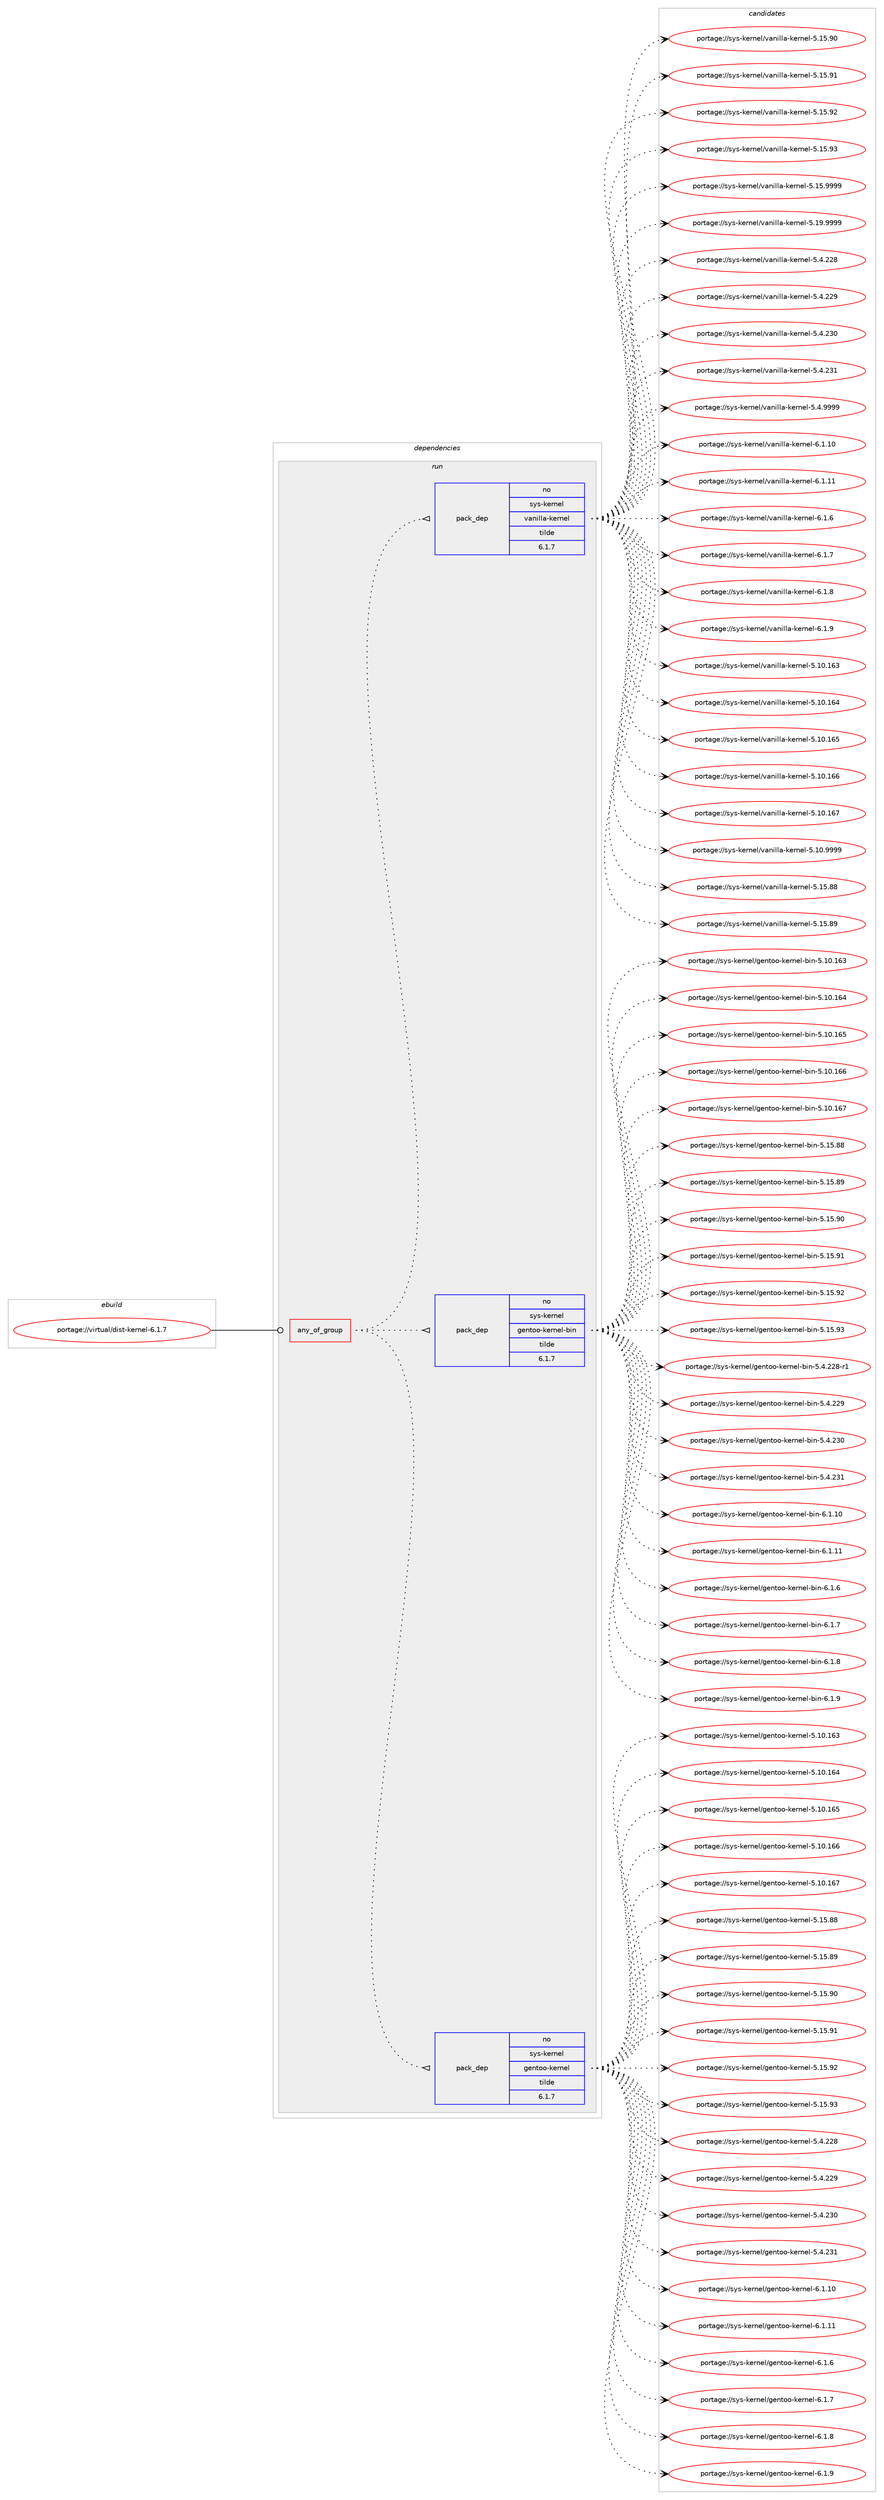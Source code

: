 digraph prolog {

# *************
# Graph options
# *************

newrank=true;
concentrate=true;
compound=true;
graph [rankdir=LR,fontname=Helvetica,fontsize=10,ranksep=1.5];#, ranksep=2.5, nodesep=0.2];
edge  [arrowhead=vee];
node  [fontname=Helvetica,fontsize=10];

# **********
# The ebuild
# **********

subgraph cluster_leftcol {
color=gray;
rank=same;
label=<<i>ebuild</i>>;
id [label="portage://virtual/dist-kernel-6.1.7", color=red, width=4, href="../virtual/dist-kernel-6.1.7.svg"];
}

# ****************
# The dependencies
# ****************

subgraph cluster_midcol {
color=gray;
label=<<i>dependencies</i>>;
subgraph cluster_compile {
fillcolor="#eeeeee";
style=filled;
label=<<i>compile</i>>;
}
subgraph cluster_compileandrun {
fillcolor="#eeeeee";
style=filled;
label=<<i>compile and run</i>>;
}
subgraph cluster_run {
fillcolor="#eeeeee";
style=filled;
label=<<i>run</i>>;
subgraph any7 {
dependency106 [label=<<TABLE BORDER="0" CELLBORDER="1" CELLSPACING="0" CELLPADDING="4"><TR><TD CELLPADDING="10">any_of_group</TD></TR></TABLE>>, shape=none, color=red];subgraph pack68 {
dependency107 [label=<<TABLE BORDER="0" CELLBORDER="1" CELLSPACING="0" CELLPADDING="4" WIDTH="220"><TR><TD ROWSPAN="6" CELLPADDING="30">pack_dep</TD></TR><TR><TD WIDTH="110">no</TD></TR><TR><TD>sys-kernel</TD></TR><TR><TD>gentoo-kernel</TD></TR><TR><TD>tilde</TD></TR><TR><TD>6.1.7</TD></TR></TABLE>>, shape=none, color=blue];
}
dependency106:e -> dependency107:w [weight=20,style="dotted",arrowhead="oinv"];
subgraph pack69 {
dependency108 [label=<<TABLE BORDER="0" CELLBORDER="1" CELLSPACING="0" CELLPADDING="4" WIDTH="220"><TR><TD ROWSPAN="6" CELLPADDING="30">pack_dep</TD></TR><TR><TD WIDTH="110">no</TD></TR><TR><TD>sys-kernel</TD></TR><TR><TD>gentoo-kernel-bin</TD></TR><TR><TD>tilde</TD></TR><TR><TD>6.1.7</TD></TR></TABLE>>, shape=none, color=blue];
}
dependency106:e -> dependency108:w [weight=20,style="dotted",arrowhead="oinv"];
subgraph pack70 {
dependency109 [label=<<TABLE BORDER="0" CELLBORDER="1" CELLSPACING="0" CELLPADDING="4" WIDTH="220"><TR><TD ROWSPAN="6" CELLPADDING="30">pack_dep</TD></TR><TR><TD WIDTH="110">no</TD></TR><TR><TD>sys-kernel</TD></TR><TR><TD>vanilla-kernel</TD></TR><TR><TD>tilde</TD></TR><TR><TD>6.1.7</TD></TR></TABLE>>, shape=none, color=blue];
}
dependency106:e -> dependency109:w [weight=20,style="dotted",arrowhead="oinv"];
}
id:e -> dependency106:w [weight=20,style="solid",arrowhead="odot"];
}
}

# **************
# The candidates
# **************

subgraph cluster_choices {
rank=same;
color=gray;
label=<<i>candidates</i>>;

subgraph choice68 {
color=black;
nodesep=1;
choice115121115451071011141101011084710310111011611111145107101114110101108455346494846495451 [label="portage://sys-kernel/gentoo-kernel-5.10.163", color=red, width=4,href="../sys-kernel/gentoo-kernel-5.10.163.svg"];
choice115121115451071011141101011084710310111011611111145107101114110101108455346494846495452 [label="portage://sys-kernel/gentoo-kernel-5.10.164", color=red, width=4,href="../sys-kernel/gentoo-kernel-5.10.164.svg"];
choice115121115451071011141101011084710310111011611111145107101114110101108455346494846495453 [label="portage://sys-kernel/gentoo-kernel-5.10.165", color=red, width=4,href="../sys-kernel/gentoo-kernel-5.10.165.svg"];
choice115121115451071011141101011084710310111011611111145107101114110101108455346494846495454 [label="portage://sys-kernel/gentoo-kernel-5.10.166", color=red, width=4,href="../sys-kernel/gentoo-kernel-5.10.166.svg"];
choice115121115451071011141101011084710310111011611111145107101114110101108455346494846495455 [label="portage://sys-kernel/gentoo-kernel-5.10.167", color=red, width=4,href="../sys-kernel/gentoo-kernel-5.10.167.svg"];
choice1151211154510710111411010110847103101110116111111451071011141101011084553464953465656 [label="portage://sys-kernel/gentoo-kernel-5.15.88", color=red, width=4,href="../sys-kernel/gentoo-kernel-5.15.88.svg"];
choice1151211154510710111411010110847103101110116111111451071011141101011084553464953465657 [label="portage://sys-kernel/gentoo-kernel-5.15.89", color=red, width=4,href="../sys-kernel/gentoo-kernel-5.15.89.svg"];
choice1151211154510710111411010110847103101110116111111451071011141101011084553464953465748 [label="portage://sys-kernel/gentoo-kernel-5.15.90", color=red, width=4,href="../sys-kernel/gentoo-kernel-5.15.90.svg"];
choice1151211154510710111411010110847103101110116111111451071011141101011084553464953465749 [label="portage://sys-kernel/gentoo-kernel-5.15.91", color=red, width=4,href="../sys-kernel/gentoo-kernel-5.15.91.svg"];
choice1151211154510710111411010110847103101110116111111451071011141101011084553464953465750 [label="portage://sys-kernel/gentoo-kernel-5.15.92", color=red, width=4,href="../sys-kernel/gentoo-kernel-5.15.92.svg"];
choice1151211154510710111411010110847103101110116111111451071011141101011084553464953465751 [label="portage://sys-kernel/gentoo-kernel-5.15.93", color=red, width=4,href="../sys-kernel/gentoo-kernel-5.15.93.svg"];
choice1151211154510710111411010110847103101110116111111451071011141101011084553465246505056 [label="portage://sys-kernel/gentoo-kernel-5.4.228", color=red, width=4,href="../sys-kernel/gentoo-kernel-5.4.228.svg"];
choice1151211154510710111411010110847103101110116111111451071011141101011084553465246505057 [label="portage://sys-kernel/gentoo-kernel-5.4.229", color=red, width=4,href="../sys-kernel/gentoo-kernel-5.4.229.svg"];
choice1151211154510710111411010110847103101110116111111451071011141101011084553465246505148 [label="portage://sys-kernel/gentoo-kernel-5.4.230", color=red, width=4,href="../sys-kernel/gentoo-kernel-5.4.230.svg"];
choice1151211154510710111411010110847103101110116111111451071011141101011084553465246505149 [label="portage://sys-kernel/gentoo-kernel-5.4.231", color=red, width=4,href="../sys-kernel/gentoo-kernel-5.4.231.svg"];
choice11512111545107101114110101108471031011101161111114510710111411010110845544649464948 [label="portage://sys-kernel/gentoo-kernel-6.1.10", color=red, width=4,href="../sys-kernel/gentoo-kernel-6.1.10.svg"];
choice11512111545107101114110101108471031011101161111114510710111411010110845544649464949 [label="portage://sys-kernel/gentoo-kernel-6.1.11", color=red, width=4,href="../sys-kernel/gentoo-kernel-6.1.11.svg"];
choice115121115451071011141101011084710310111011611111145107101114110101108455446494654 [label="portage://sys-kernel/gentoo-kernel-6.1.6", color=red, width=4,href="../sys-kernel/gentoo-kernel-6.1.6.svg"];
choice115121115451071011141101011084710310111011611111145107101114110101108455446494655 [label="portage://sys-kernel/gentoo-kernel-6.1.7", color=red, width=4,href="../sys-kernel/gentoo-kernel-6.1.7.svg"];
choice115121115451071011141101011084710310111011611111145107101114110101108455446494656 [label="portage://sys-kernel/gentoo-kernel-6.1.8", color=red, width=4,href="../sys-kernel/gentoo-kernel-6.1.8.svg"];
choice115121115451071011141101011084710310111011611111145107101114110101108455446494657 [label="portage://sys-kernel/gentoo-kernel-6.1.9", color=red, width=4,href="../sys-kernel/gentoo-kernel-6.1.9.svg"];
dependency107:e -> choice115121115451071011141101011084710310111011611111145107101114110101108455346494846495451:w [style=dotted,weight="100"];
dependency107:e -> choice115121115451071011141101011084710310111011611111145107101114110101108455346494846495452:w [style=dotted,weight="100"];
dependency107:e -> choice115121115451071011141101011084710310111011611111145107101114110101108455346494846495453:w [style=dotted,weight="100"];
dependency107:e -> choice115121115451071011141101011084710310111011611111145107101114110101108455346494846495454:w [style=dotted,weight="100"];
dependency107:e -> choice115121115451071011141101011084710310111011611111145107101114110101108455346494846495455:w [style=dotted,weight="100"];
dependency107:e -> choice1151211154510710111411010110847103101110116111111451071011141101011084553464953465656:w [style=dotted,weight="100"];
dependency107:e -> choice1151211154510710111411010110847103101110116111111451071011141101011084553464953465657:w [style=dotted,weight="100"];
dependency107:e -> choice1151211154510710111411010110847103101110116111111451071011141101011084553464953465748:w [style=dotted,weight="100"];
dependency107:e -> choice1151211154510710111411010110847103101110116111111451071011141101011084553464953465749:w [style=dotted,weight="100"];
dependency107:e -> choice1151211154510710111411010110847103101110116111111451071011141101011084553464953465750:w [style=dotted,weight="100"];
dependency107:e -> choice1151211154510710111411010110847103101110116111111451071011141101011084553464953465751:w [style=dotted,weight="100"];
dependency107:e -> choice1151211154510710111411010110847103101110116111111451071011141101011084553465246505056:w [style=dotted,weight="100"];
dependency107:e -> choice1151211154510710111411010110847103101110116111111451071011141101011084553465246505057:w [style=dotted,weight="100"];
dependency107:e -> choice1151211154510710111411010110847103101110116111111451071011141101011084553465246505148:w [style=dotted,weight="100"];
dependency107:e -> choice1151211154510710111411010110847103101110116111111451071011141101011084553465246505149:w [style=dotted,weight="100"];
dependency107:e -> choice11512111545107101114110101108471031011101161111114510710111411010110845544649464948:w [style=dotted,weight="100"];
dependency107:e -> choice11512111545107101114110101108471031011101161111114510710111411010110845544649464949:w [style=dotted,weight="100"];
dependency107:e -> choice115121115451071011141101011084710310111011611111145107101114110101108455446494654:w [style=dotted,weight="100"];
dependency107:e -> choice115121115451071011141101011084710310111011611111145107101114110101108455446494655:w [style=dotted,weight="100"];
dependency107:e -> choice115121115451071011141101011084710310111011611111145107101114110101108455446494656:w [style=dotted,weight="100"];
dependency107:e -> choice115121115451071011141101011084710310111011611111145107101114110101108455446494657:w [style=dotted,weight="100"];
}
subgraph choice69 {
color=black;
nodesep=1;
choice1151211154510710111411010110847103101110116111111451071011141101011084598105110455346494846495451 [label="portage://sys-kernel/gentoo-kernel-bin-5.10.163", color=red, width=4,href="../sys-kernel/gentoo-kernel-bin-5.10.163.svg"];
choice1151211154510710111411010110847103101110116111111451071011141101011084598105110455346494846495452 [label="portage://sys-kernel/gentoo-kernel-bin-5.10.164", color=red, width=4,href="../sys-kernel/gentoo-kernel-bin-5.10.164.svg"];
choice1151211154510710111411010110847103101110116111111451071011141101011084598105110455346494846495453 [label="portage://sys-kernel/gentoo-kernel-bin-5.10.165", color=red, width=4,href="../sys-kernel/gentoo-kernel-bin-5.10.165.svg"];
choice1151211154510710111411010110847103101110116111111451071011141101011084598105110455346494846495454 [label="portage://sys-kernel/gentoo-kernel-bin-5.10.166", color=red, width=4,href="../sys-kernel/gentoo-kernel-bin-5.10.166.svg"];
choice1151211154510710111411010110847103101110116111111451071011141101011084598105110455346494846495455 [label="portage://sys-kernel/gentoo-kernel-bin-5.10.167", color=red, width=4,href="../sys-kernel/gentoo-kernel-bin-5.10.167.svg"];
choice11512111545107101114110101108471031011101161111114510710111411010110845981051104553464953465656 [label="portage://sys-kernel/gentoo-kernel-bin-5.15.88", color=red, width=4,href="../sys-kernel/gentoo-kernel-bin-5.15.88.svg"];
choice11512111545107101114110101108471031011101161111114510710111411010110845981051104553464953465657 [label="portage://sys-kernel/gentoo-kernel-bin-5.15.89", color=red, width=4,href="../sys-kernel/gentoo-kernel-bin-5.15.89.svg"];
choice11512111545107101114110101108471031011101161111114510710111411010110845981051104553464953465748 [label="portage://sys-kernel/gentoo-kernel-bin-5.15.90", color=red, width=4,href="../sys-kernel/gentoo-kernel-bin-5.15.90.svg"];
choice11512111545107101114110101108471031011101161111114510710111411010110845981051104553464953465749 [label="portage://sys-kernel/gentoo-kernel-bin-5.15.91", color=red, width=4,href="../sys-kernel/gentoo-kernel-bin-5.15.91.svg"];
choice11512111545107101114110101108471031011101161111114510710111411010110845981051104553464953465750 [label="portage://sys-kernel/gentoo-kernel-bin-5.15.92", color=red, width=4,href="../sys-kernel/gentoo-kernel-bin-5.15.92.svg"];
choice11512111545107101114110101108471031011101161111114510710111411010110845981051104553464953465751 [label="portage://sys-kernel/gentoo-kernel-bin-5.15.93", color=red, width=4,href="../sys-kernel/gentoo-kernel-bin-5.15.93.svg"];
choice115121115451071011141101011084710310111011611111145107101114110101108459810511045534652465050564511449 [label="portage://sys-kernel/gentoo-kernel-bin-5.4.228-r1", color=red, width=4,href="../sys-kernel/gentoo-kernel-bin-5.4.228-r1.svg"];
choice11512111545107101114110101108471031011101161111114510710111411010110845981051104553465246505057 [label="portage://sys-kernel/gentoo-kernel-bin-5.4.229", color=red, width=4,href="../sys-kernel/gentoo-kernel-bin-5.4.229.svg"];
choice11512111545107101114110101108471031011101161111114510710111411010110845981051104553465246505148 [label="portage://sys-kernel/gentoo-kernel-bin-5.4.230", color=red, width=4,href="../sys-kernel/gentoo-kernel-bin-5.4.230.svg"];
choice11512111545107101114110101108471031011101161111114510710111411010110845981051104553465246505149 [label="portage://sys-kernel/gentoo-kernel-bin-5.4.231", color=red, width=4,href="../sys-kernel/gentoo-kernel-bin-5.4.231.svg"];
choice115121115451071011141101011084710310111011611111145107101114110101108459810511045544649464948 [label="portage://sys-kernel/gentoo-kernel-bin-6.1.10", color=red, width=4,href="../sys-kernel/gentoo-kernel-bin-6.1.10.svg"];
choice115121115451071011141101011084710310111011611111145107101114110101108459810511045544649464949 [label="portage://sys-kernel/gentoo-kernel-bin-6.1.11", color=red, width=4,href="../sys-kernel/gentoo-kernel-bin-6.1.11.svg"];
choice1151211154510710111411010110847103101110116111111451071011141101011084598105110455446494654 [label="portage://sys-kernel/gentoo-kernel-bin-6.1.6", color=red, width=4,href="../sys-kernel/gentoo-kernel-bin-6.1.6.svg"];
choice1151211154510710111411010110847103101110116111111451071011141101011084598105110455446494655 [label="portage://sys-kernel/gentoo-kernel-bin-6.1.7", color=red, width=4,href="../sys-kernel/gentoo-kernel-bin-6.1.7.svg"];
choice1151211154510710111411010110847103101110116111111451071011141101011084598105110455446494656 [label="portage://sys-kernel/gentoo-kernel-bin-6.1.8", color=red, width=4,href="../sys-kernel/gentoo-kernel-bin-6.1.8.svg"];
choice1151211154510710111411010110847103101110116111111451071011141101011084598105110455446494657 [label="portage://sys-kernel/gentoo-kernel-bin-6.1.9", color=red, width=4,href="../sys-kernel/gentoo-kernel-bin-6.1.9.svg"];
dependency108:e -> choice1151211154510710111411010110847103101110116111111451071011141101011084598105110455346494846495451:w [style=dotted,weight="100"];
dependency108:e -> choice1151211154510710111411010110847103101110116111111451071011141101011084598105110455346494846495452:w [style=dotted,weight="100"];
dependency108:e -> choice1151211154510710111411010110847103101110116111111451071011141101011084598105110455346494846495453:w [style=dotted,weight="100"];
dependency108:e -> choice1151211154510710111411010110847103101110116111111451071011141101011084598105110455346494846495454:w [style=dotted,weight="100"];
dependency108:e -> choice1151211154510710111411010110847103101110116111111451071011141101011084598105110455346494846495455:w [style=dotted,weight="100"];
dependency108:e -> choice11512111545107101114110101108471031011101161111114510710111411010110845981051104553464953465656:w [style=dotted,weight="100"];
dependency108:e -> choice11512111545107101114110101108471031011101161111114510710111411010110845981051104553464953465657:w [style=dotted,weight="100"];
dependency108:e -> choice11512111545107101114110101108471031011101161111114510710111411010110845981051104553464953465748:w [style=dotted,weight="100"];
dependency108:e -> choice11512111545107101114110101108471031011101161111114510710111411010110845981051104553464953465749:w [style=dotted,weight="100"];
dependency108:e -> choice11512111545107101114110101108471031011101161111114510710111411010110845981051104553464953465750:w [style=dotted,weight="100"];
dependency108:e -> choice11512111545107101114110101108471031011101161111114510710111411010110845981051104553464953465751:w [style=dotted,weight="100"];
dependency108:e -> choice115121115451071011141101011084710310111011611111145107101114110101108459810511045534652465050564511449:w [style=dotted,weight="100"];
dependency108:e -> choice11512111545107101114110101108471031011101161111114510710111411010110845981051104553465246505057:w [style=dotted,weight="100"];
dependency108:e -> choice11512111545107101114110101108471031011101161111114510710111411010110845981051104553465246505148:w [style=dotted,weight="100"];
dependency108:e -> choice11512111545107101114110101108471031011101161111114510710111411010110845981051104553465246505149:w [style=dotted,weight="100"];
dependency108:e -> choice115121115451071011141101011084710310111011611111145107101114110101108459810511045544649464948:w [style=dotted,weight="100"];
dependency108:e -> choice115121115451071011141101011084710310111011611111145107101114110101108459810511045544649464949:w [style=dotted,weight="100"];
dependency108:e -> choice1151211154510710111411010110847103101110116111111451071011141101011084598105110455446494654:w [style=dotted,weight="100"];
dependency108:e -> choice1151211154510710111411010110847103101110116111111451071011141101011084598105110455446494655:w [style=dotted,weight="100"];
dependency108:e -> choice1151211154510710111411010110847103101110116111111451071011141101011084598105110455446494656:w [style=dotted,weight="100"];
dependency108:e -> choice1151211154510710111411010110847103101110116111111451071011141101011084598105110455446494657:w [style=dotted,weight="100"];
}
subgraph choice70 {
color=black;
nodesep=1;
choice1151211154510710111411010110847118971101051081089745107101114110101108455346494846495451 [label="portage://sys-kernel/vanilla-kernel-5.10.163", color=red, width=4,href="../sys-kernel/vanilla-kernel-5.10.163.svg"];
choice1151211154510710111411010110847118971101051081089745107101114110101108455346494846495452 [label="portage://sys-kernel/vanilla-kernel-5.10.164", color=red, width=4,href="../sys-kernel/vanilla-kernel-5.10.164.svg"];
choice1151211154510710111411010110847118971101051081089745107101114110101108455346494846495453 [label="portage://sys-kernel/vanilla-kernel-5.10.165", color=red, width=4,href="../sys-kernel/vanilla-kernel-5.10.165.svg"];
choice1151211154510710111411010110847118971101051081089745107101114110101108455346494846495454 [label="portage://sys-kernel/vanilla-kernel-5.10.166", color=red, width=4,href="../sys-kernel/vanilla-kernel-5.10.166.svg"];
choice1151211154510710111411010110847118971101051081089745107101114110101108455346494846495455 [label="portage://sys-kernel/vanilla-kernel-5.10.167", color=red, width=4,href="../sys-kernel/vanilla-kernel-5.10.167.svg"];
choice115121115451071011141101011084711897110105108108974510710111411010110845534649484657575757 [label="portage://sys-kernel/vanilla-kernel-5.10.9999", color=red, width=4,href="../sys-kernel/vanilla-kernel-5.10.9999.svg"];
choice11512111545107101114110101108471189711010510810897451071011141101011084553464953465656 [label="portage://sys-kernel/vanilla-kernel-5.15.88", color=red, width=4,href="../sys-kernel/vanilla-kernel-5.15.88.svg"];
choice11512111545107101114110101108471189711010510810897451071011141101011084553464953465657 [label="portage://sys-kernel/vanilla-kernel-5.15.89", color=red, width=4,href="../sys-kernel/vanilla-kernel-5.15.89.svg"];
choice11512111545107101114110101108471189711010510810897451071011141101011084553464953465748 [label="portage://sys-kernel/vanilla-kernel-5.15.90", color=red, width=4,href="../sys-kernel/vanilla-kernel-5.15.90.svg"];
choice11512111545107101114110101108471189711010510810897451071011141101011084553464953465749 [label="portage://sys-kernel/vanilla-kernel-5.15.91", color=red, width=4,href="../sys-kernel/vanilla-kernel-5.15.91.svg"];
choice11512111545107101114110101108471189711010510810897451071011141101011084553464953465750 [label="portage://sys-kernel/vanilla-kernel-5.15.92", color=red, width=4,href="../sys-kernel/vanilla-kernel-5.15.92.svg"];
choice11512111545107101114110101108471189711010510810897451071011141101011084553464953465751 [label="portage://sys-kernel/vanilla-kernel-5.15.93", color=red, width=4,href="../sys-kernel/vanilla-kernel-5.15.93.svg"];
choice115121115451071011141101011084711897110105108108974510710111411010110845534649534657575757 [label="portage://sys-kernel/vanilla-kernel-5.15.9999", color=red, width=4,href="../sys-kernel/vanilla-kernel-5.15.9999.svg"];
choice115121115451071011141101011084711897110105108108974510710111411010110845534649574657575757 [label="portage://sys-kernel/vanilla-kernel-5.19.9999", color=red, width=4,href="../sys-kernel/vanilla-kernel-5.19.9999.svg"];
choice11512111545107101114110101108471189711010510810897451071011141101011084553465246505056 [label="portage://sys-kernel/vanilla-kernel-5.4.228", color=red, width=4,href="../sys-kernel/vanilla-kernel-5.4.228.svg"];
choice11512111545107101114110101108471189711010510810897451071011141101011084553465246505057 [label="portage://sys-kernel/vanilla-kernel-5.4.229", color=red, width=4,href="../sys-kernel/vanilla-kernel-5.4.229.svg"];
choice11512111545107101114110101108471189711010510810897451071011141101011084553465246505148 [label="portage://sys-kernel/vanilla-kernel-5.4.230", color=red, width=4,href="../sys-kernel/vanilla-kernel-5.4.230.svg"];
choice11512111545107101114110101108471189711010510810897451071011141101011084553465246505149 [label="portage://sys-kernel/vanilla-kernel-5.4.231", color=red, width=4,href="../sys-kernel/vanilla-kernel-5.4.231.svg"];
choice1151211154510710111411010110847118971101051081089745107101114110101108455346524657575757 [label="portage://sys-kernel/vanilla-kernel-5.4.9999", color=red, width=4,href="../sys-kernel/vanilla-kernel-5.4.9999.svg"];
choice115121115451071011141101011084711897110105108108974510710111411010110845544649464948 [label="portage://sys-kernel/vanilla-kernel-6.1.10", color=red, width=4,href="../sys-kernel/vanilla-kernel-6.1.10.svg"];
choice115121115451071011141101011084711897110105108108974510710111411010110845544649464949 [label="portage://sys-kernel/vanilla-kernel-6.1.11", color=red, width=4,href="../sys-kernel/vanilla-kernel-6.1.11.svg"];
choice1151211154510710111411010110847118971101051081089745107101114110101108455446494654 [label="portage://sys-kernel/vanilla-kernel-6.1.6", color=red, width=4,href="../sys-kernel/vanilla-kernel-6.1.6.svg"];
choice1151211154510710111411010110847118971101051081089745107101114110101108455446494655 [label="portage://sys-kernel/vanilla-kernel-6.1.7", color=red, width=4,href="../sys-kernel/vanilla-kernel-6.1.7.svg"];
choice1151211154510710111411010110847118971101051081089745107101114110101108455446494656 [label="portage://sys-kernel/vanilla-kernel-6.1.8", color=red, width=4,href="../sys-kernel/vanilla-kernel-6.1.8.svg"];
choice1151211154510710111411010110847118971101051081089745107101114110101108455446494657 [label="portage://sys-kernel/vanilla-kernel-6.1.9", color=red, width=4,href="../sys-kernel/vanilla-kernel-6.1.9.svg"];
dependency109:e -> choice1151211154510710111411010110847118971101051081089745107101114110101108455346494846495451:w [style=dotted,weight="100"];
dependency109:e -> choice1151211154510710111411010110847118971101051081089745107101114110101108455346494846495452:w [style=dotted,weight="100"];
dependency109:e -> choice1151211154510710111411010110847118971101051081089745107101114110101108455346494846495453:w [style=dotted,weight="100"];
dependency109:e -> choice1151211154510710111411010110847118971101051081089745107101114110101108455346494846495454:w [style=dotted,weight="100"];
dependency109:e -> choice1151211154510710111411010110847118971101051081089745107101114110101108455346494846495455:w [style=dotted,weight="100"];
dependency109:e -> choice115121115451071011141101011084711897110105108108974510710111411010110845534649484657575757:w [style=dotted,weight="100"];
dependency109:e -> choice11512111545107101114110101108471189711010510810897451071011141101011084553464953465656:w [style=dotted,weight="100"];
dependency109:e -> choice11512111545107101114110101108471189711010510810897451071011141101011084553464953465657:w [style=dotted,weight="100"];
dependency109:e -> choice11512111545107101114110101108471189711010510810897451071011141101011084553464953465748:w [style=dotted,weight="100"];
dependency109:e -> choice11512111545107101114110101108471189711010510810897451071011141101011084553464953465749:w [style=dotted,weight="100"];
dependency109:e -> choice11512111545107101114110101108471189711010510810897451071011141101011084553464953465750:w [style=dotted,weight="100"];
dependency109:e -> choice11512111545107101114110101108471189711010510810897451071011141101011084553464953465751:w [style=dotted,weight="100"];
dependency109:e -> choice115121115451071011141101011084711897110105108108974510710111411010110845534649534657575757:w [style=dotted,weight="100"];
dependency109:e -> choice115121115451071011141101011084711897110105108108974510710111411010110845534649574657575757:w [style=dotted,weight="100"];
dependency109:e -> choice11512111545107101114110101108471189711010510810897451071011141101011084553465246505056:w [style=dotted,weight="100"];
dependency109:e -> choice11512111545107101114110101108471189711010510810897451071011141101011084553465246505057:w [style=dotted,weight="100"];
dependency109:e -> choice11512111545107101114110101108471189711010510810897451071011141101011084553465246505148:w [style=dotted,weight="100"];
dependency109:e -> choice11512111545107101114110101108471189711010510810897451071011141101011084553465246505149:w [style=dotted,weight="100"];
dependency109:e -> choice1151211154510710111411010110847118971101051081089745107101114110101108455346524657575757:w [style=dotted,weight="100"];
dependency109:e -> choice115121115451071011141101011084711897110105108108974510710111411010110845544649464948:w [style=dotted,weight="100"];
dependency109:e -> choice115121115451071011141101011084711897110105108108974510710111411010110845544649464949:w [style=dotted,weight="100"];
dependency109:e -> choice1151211154510710111411010110847118971101051081089745107101114110101108455446494654:w [style=dotted,weight="100"];
dependency109:e -> choice1151211154510710111411010110847118971101051081089745107101114110101108455446494655:w [style=dotted,weight="100"];
dependency109:e -> choice1151211154510710111411010110847118971101051081089745107101114110101108455446494656:w [style=dotted,weight="100"];
dependency109:e -> choice1151211154510710111411010110847118971101051081089745107101114110101108455446494657:w [style=dotted,weight="100"];
}
}

}
